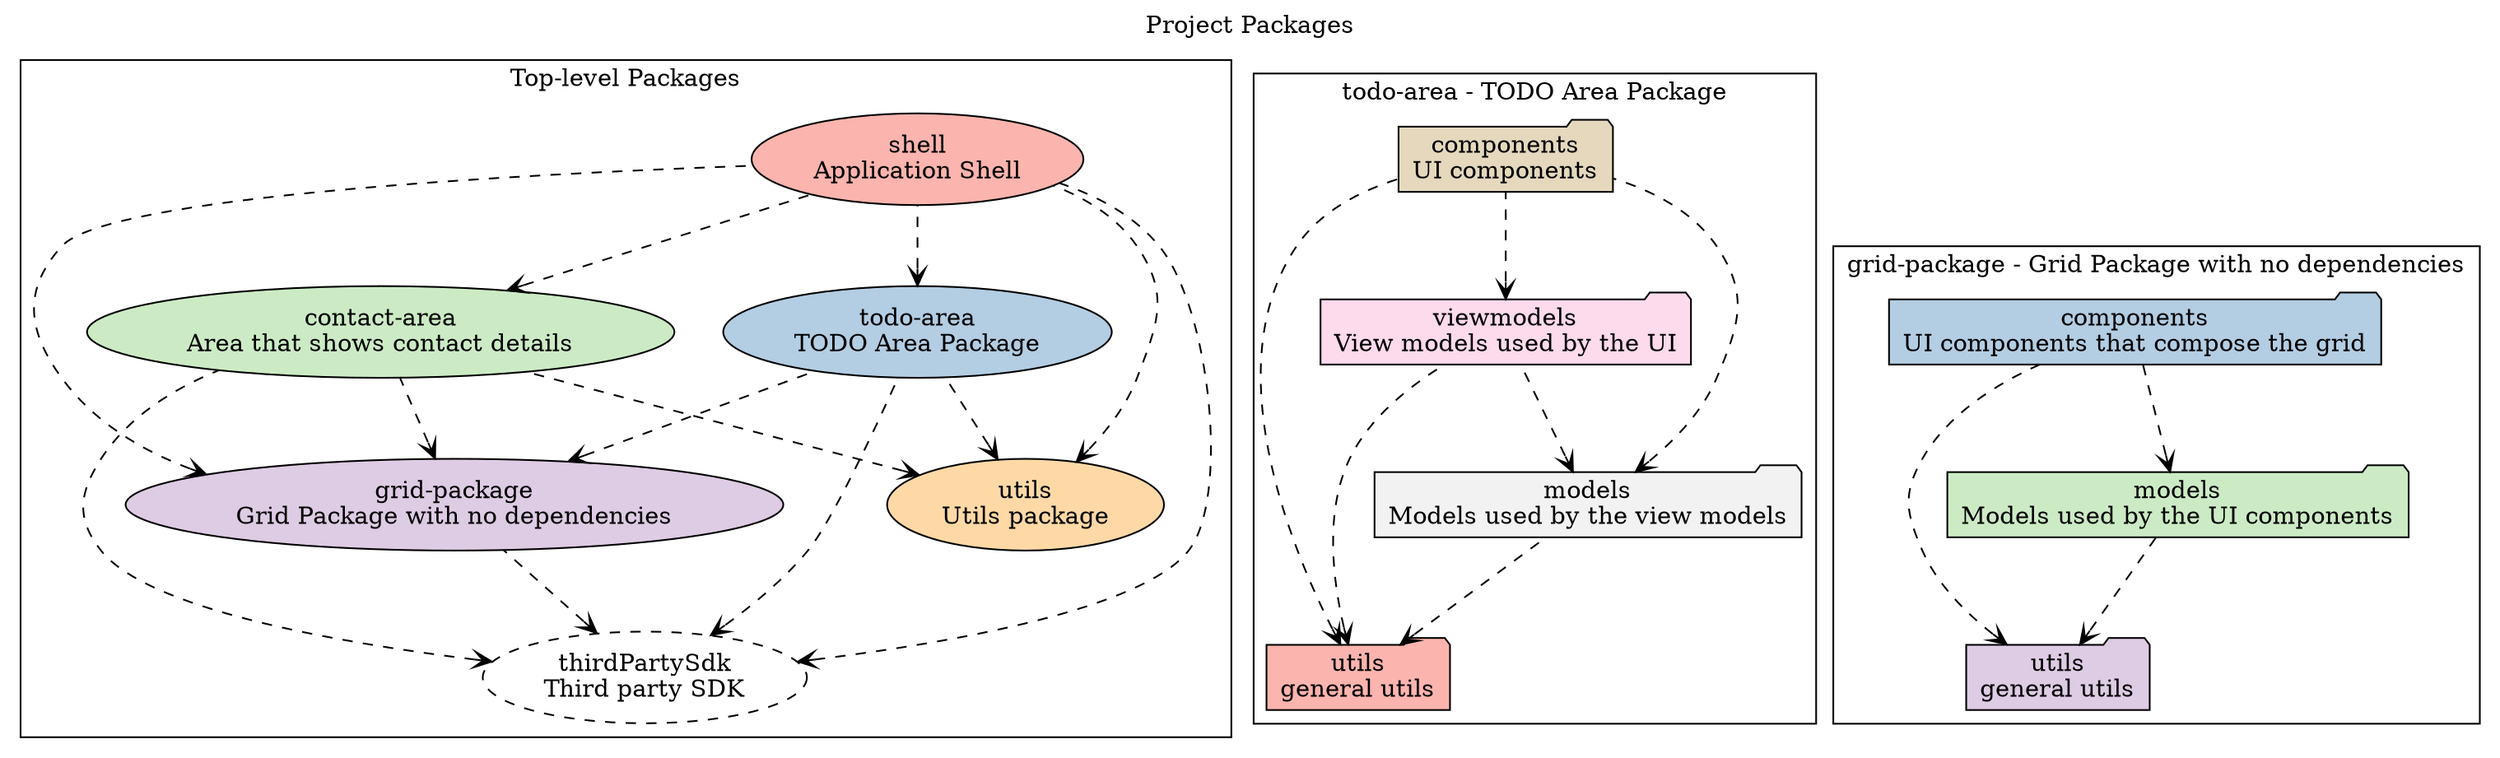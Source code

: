 /* Header ================================= */
/* auto-generated by tslint-folders-diagrams docs tool at 2018 M10 28 18:08*/
digraph packages {
  /* Graph settings ================================= */
  graph [
    label = "Project Packages"
    labelloc = t

    //dpi = 200
    ranksep=0.65
    nodesep=0.40
    rankdir=BT

    style="filled"

    len=0
  ]

  /* Styling ================================= */
  graph [
    bgcolor="#FFFFFF"
    fillcolor="#FFFFFF"
  ]
  node [
    labeljust="l"
    colorscheme="pastel19"
    style=filled
    fillcolor=3
    shape=record
  ]

  edge [arrowhead="vee", arrowtail="vee", style=dashed, color="black"]

  /* Nodes ================================= */
  subgraph cluster_topLevel {
    label = "Top-level Packages"
    labelloc = b

    node [shape="ellipse"]
    {
    P1 [label="shell
Application Shell" fillcolor=1]
    }

    {
    P2 [label="todo-area
TODO Area Package" fillcolor=2]
    }

    {
    P3 [label="contact-area
Area that shows contact details" fillcolor=3]
    }

    {
    P4 [label="grid-package
Grid Package with no dependencies" fillcolor=4]
    }

    {
    P5 [label="utils
Utils package" fillcolor=5]
    }

    {
    node [style=dashed]
    P6 [label="thirdPartySdk
Third party SDK" fillcolor=6]
    }

  }

  /* Sub-graphs for sub-folders ================================= */
  subgraph cluster_1 {
    labelloc = b

    node [shape="folder"]
    label = "todo-area - TODO Area Package"
    P7 [label="components
UI components" fillcolor=7]

    P8 [label="viewmodels
View models used by the UI" fillcolor=8]

    P9 [label="models
Models used by the view models" fillcolor=9]

    P10 [label="utils
general utils" fillcolor=1]

  }

  subgraph cluster_2 {
    labelloc = b

    node [shape="folder"]
    label = "grid-package - Grid Package with no dependencies"
    P11 [label="components
UI components that compose the grid" fillcolor=2]

    P12 [label="models
Models used by the UI components" fillcolor=3]

    P13 [label="utils
general utils" fillcolor=4]

  }

  /* Edges ================================= */
  P2-> P1 [dir="back"]
  P3-> P1 [dir="back"]
  P4-> P1 [dir="back"]
  P5-> P1 [dir="back"]
  P6-> P1 [dir="back"]
  P4-> P2 [dir="back"]
  P5-> P2 [dir="back"]
  P6-> P2 [dir="back"]
  P8-> P7 [dir="back"]
  P9-> P7 [dir="back"]
  P10-> P7 [dir="back"]
  P9-> P8 [dir="back"]
  P10-> P8 [dir="back"]
  P10-> P9 [dir="back"]
  P4-> P3 [dir="back"]
  P5-> P3 [dir="back"]
  P6-> P3 [dir="back"]
  P6-> P4 [dir="back"]
  P12-> P11 [dir="back"]
  P13-> P11 [dir="back"]
  P13-> P12 [dir="back"]

}
